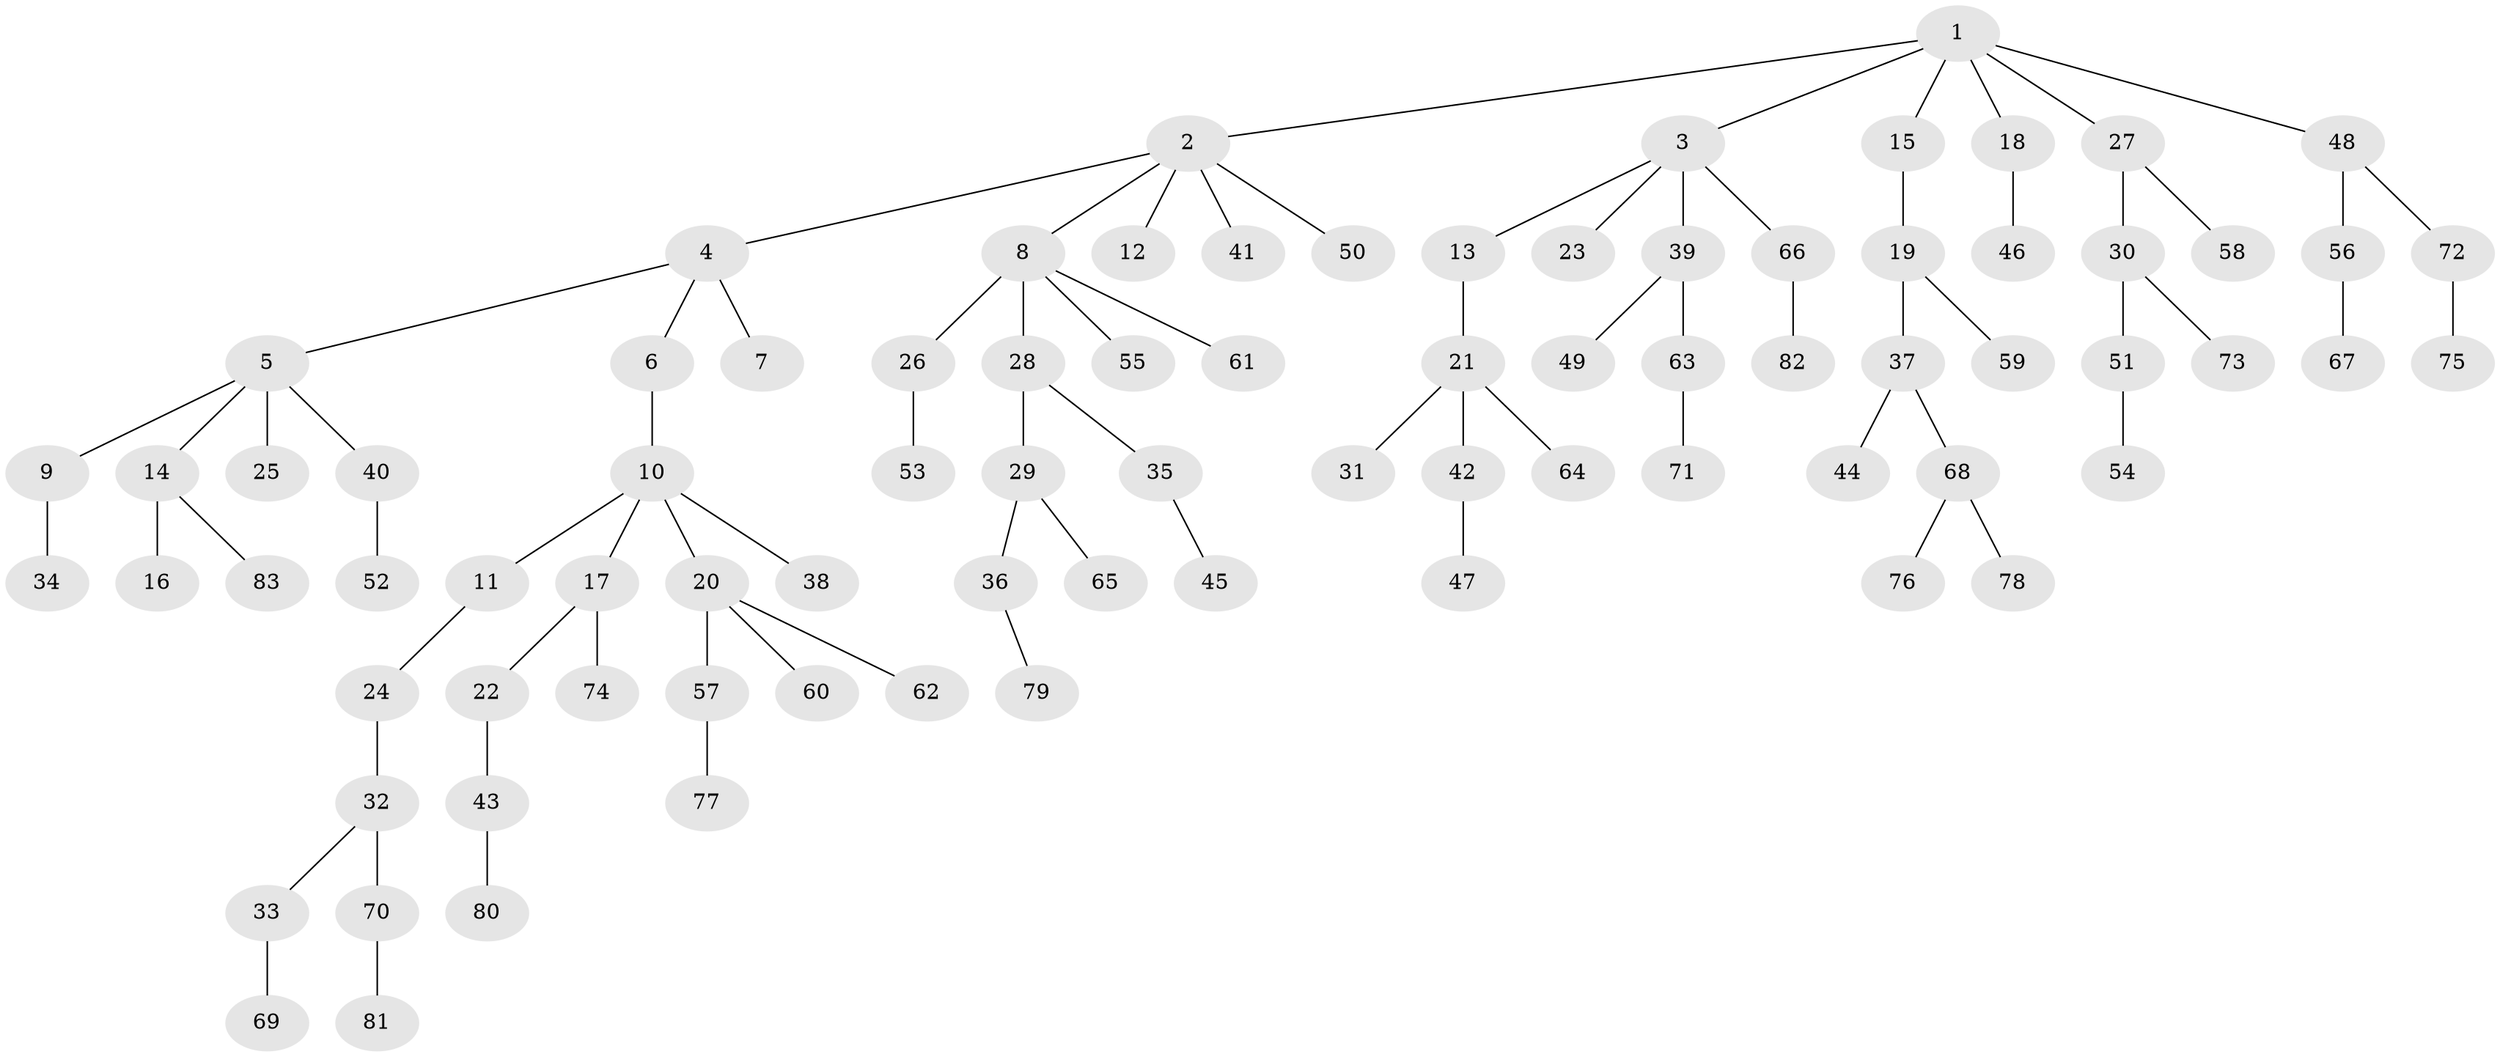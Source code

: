 // Generated by graph-tools (version 1.1) at 2025/26/03/09/25 03:26:26]
// undirected, 83 vertices, 82 edges
graph export_dot {
graph [start="1"]
  node [color=gray90,style=filled];
  1;
  2;
  3;
  4;
  5;
  6;
  7;
  8;
  9;
  10;
  11;
  12;
  13;
  14;
  15;
  16;
  17;
  18;
  19;
  20;
  21;
  22;
  23;
  24;
  25;
  26;
  27;
  28;
  29;
  30;
  31;
  32;
  33;
  34;
  35;
  36;
  37;
  38;
  39;
  40;
  41;
  42;
  43;
  44;
  45;
  46;
  47;
  48;
  49;
  50;
  51;
  52;
  53;
  54;
  55;
  56;
  57;
  58;
  59;
  60;
  61;
  62;
  63;
  64;
  65;
  66;
  67;
  68;
  69;
  70;
  71;
  72;
  73;
  74;
  75;
  76;
  77;
  78;
  79;
  80;
  81;
  82;
  83;
  1 -- 2;
  1 -- 3;
  1 -- 15;
  1 -- 18;
  1 -- 27;
  1 -- 48;
  2 -- 4;
  2 -- 8;
  2 -- 12;
  2 -- 41;
  2 -- 50;
  3 -- 13;
  3 -- 23;
  3 -- 39;
  3 -- 66;
  4 -- 5;
  4 -- 6;
  4 -- 7;
  5 -- 9;
  5 -- 14;
  5 -- 25;
  5 -- 40;
  6 -- 10;
  8 -- 26;
  8 -- 28;
  8 -- 55;
  8 -- 61;
  9 -- 34;
  10 -- 11;
  10 -- 17;
  10 -- 20;
  10 -- 38;
  11 -- 24;
  13 -- 21;
  14 -- 16;
  14 -- 83;
  15 -- 19;
  17 -- 22;
  17 -- 74;
  18 -- 46;
  19 -- 37;
  19 -- 59;
  20 -- 57;
  20 -- 60;
  20 -- 62;
  21 -- 31;
  21 -- 42;
  21 -- 64;
  22 -- 43;
  24 -- 32;
  26 -- 53;
  27 -- 30;
  27 -- 58;
  28 -- 29;
  28 -- 35;
  29 -- 36;
  29 -- 65;
  30 -- 51;
  30 -- 73;
  32 -- 33;
  32 -- 70;
  33 -- 69;
  35 -- 45;
  36 -- 79;
  37 -- 44;
  37 -- 68;
  39 -- 49;
  39 -- 63;
  40 -- 52;
  42 -- 47;
  43 -- 80;
  48 -- 56;
  48 -- 72;
  51 -- 54;
  56 -- 67;
  57 -- 77;
  63 -- 71;
  66 -- 82;
  68 -- 76;
  68 -- 78;
  70 -- 81;
  72 -- 75;
}
